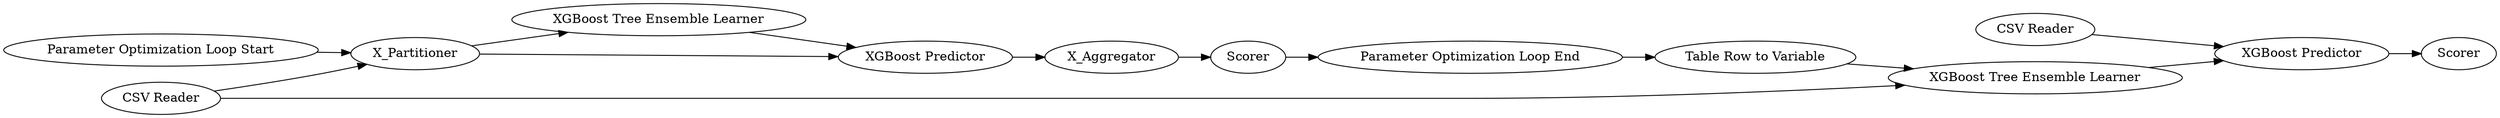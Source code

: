 digraph {
	"-5102047997845011360_42" [label="XGBoost Tree Ensemble Learner"]
	"-5102047997845011360_36" [label="CSV Reader"]
	"-5102047997845011360_44" [label=Scorer]
	"-5102047997845011360_39" [label="Parameter Optimization Loop End"]
	"-5102047997845011360_48" [label=Scorer]
	"-5102047997845011360_43" [label="XGBoost Predictor"]
	"-5102047997845011360_37" [label="CSV Reader"]
	"-5102047997845011360_47" [label="Table Row to Variable"]
	"-5102047997845011360_41" [label=X_Partitioner]
	"-5102047997845011360_40" [label=X_Aggregator]
	"-5102047997845011360_38" [label="Parameter Optimization Loop Start"]
	"-5102047997845011360_45" [label="XGBoost Tree Ensemble Learner"]
	"-5102047997845011360_46" [label="XGBoost Predictor"]
	"-5102047997845011360_37" -> "-5102047997845011360_46"
	"-5102047997845011360_40" -> "-5102047997845011360_44"
	"-5102047997845011360_42" -> "-5102047997845011360_43"
	"-5102047997845011360_41" -> "-5102047997845011360_43"
	"-5102047997845011360_47" -> "-5102047997845011360_45"
	"-5102047997845011360_46" -> "-5102047997845011360_48"
	"-5102047997845011360_41" -> "-5102047997845011360_42"
	"-5102047997845011360_39" -> "-5102047997845011360_47"
	"-5102047997845011360_36" -> "-5102047997845011360_41"
	"-5102047997845011360_36" -> "-5102047997845011360_45"
	"-5102047997845011360_38" -> "-5102047997845011360_41"
	"-5102047997845011360_44" -> "-5102047997845011360_39"
	"-5102047997845011360_45" -> "-5102047997845011360_46"
	"-5102047997845011360_43" -> "-5102047997845011360_40"
	rankdir=LR
}
